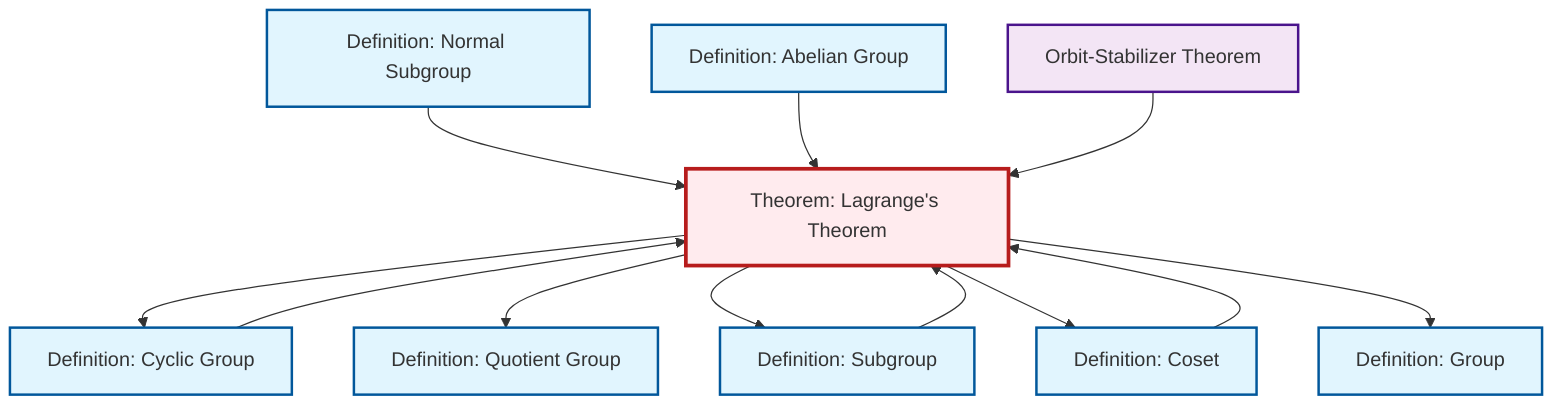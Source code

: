 graph TD
    classDef definition fill:#e1f5fe,stroke:#01579b,stroke-width:2px
    classDef theorem fill:#f3e5f5,stroke:#4a148c,stroke-width:2px
    classDef axiom fill:#fff3e0,stroke:#e65100,stroke-width:2px
    classDef example fill:#e8f5e9,stroke:#1b5e20,stroke-width:2px
    classDef current fill:#ffebee,stroke:#b71c1c,stroke-width:3px
    def-abelian-group["Definition: Abelian Group"]:::definition
    def-quotient-group["Definition: Quotient Group"]:::definition
    def-cyclic-group["Definition: Cyclic Group"]:::definition
    thm-lagrange["Theorem: Lagrange's Theorem"]:::theorem
    def-coset["Definition: Coset"]:::definition
    def-normal-subgroup["Definition: Normal Subgroup"]:::definition
    def-group["Definition: Group"]:::definition
    thm-orbit-stabilizer["Orbit-Stabilizer Theorem"]:::theorem
    def-subgroup["Definition: Subgroup"]:::definition
    thm-lagrange --> def-cyclic-group
    thm-lagrange --> def-quotient-group
    thm-lagrange --> def-subgroup
    def-cyclic-group --> thm-lagrange
    def-normal-subgroup --> thm-lagrange
    thm-lagrange --> def-coset
    def-abelian-group --> thm-lagrange
    thm-orbit-stabilizer --> thm-lagrange
    thm-lagrange --> def-group
    def-subgroup --> thm-lagrange
    def-coset --> thm-lagrange
    class thm-lagrange current
